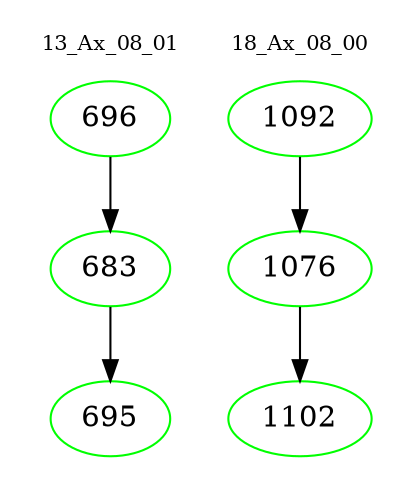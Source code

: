 digraph{
subgraph cluster_0 {
color = white
label = "13_Ax_08_01";
fontsize=10;
T0_696 [label="696", color="green"]
T0_696 -> T0_683 [color="black"]
T0_683 [label="683", color="green"]
T0_683 -> T0_695 [color="black"]
T0_695 [label="695", color="green"]
}
subgraph cluster_1 {
color = white
label = "18_Ax_08_00";
fontsize=10;
T1_1092 [label="1092", color="green"]
T1_1092 -> T1_1076 [color="black"]
T1_1076 [label="1076", color="green"]
T1_1076 -> T1_1102 [color="black"]
T1_1102 [label="1102", color="green"]
}
}
